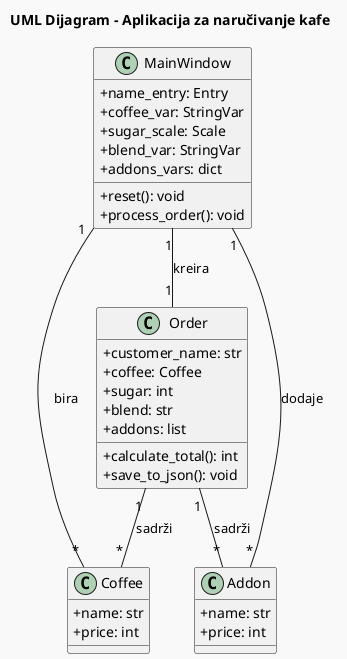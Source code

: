 @startuml coffe_order
skinparam backgroundColor #F9F9F9
skinparam classAttributeIconSize 0

title UML Dijagram - Aplikacija za naručivanje kafe

class MainWindow {
    +name_entry: Entry
    +coffee_var: StringVar
    +sugar_scale: Scale
    +blend_var: StringVar
    +addons_vars: dict
    +reset(): void
    +process_order(): void
}

class Coffee {
    +name: str
    +price: int
}

class Addon {
    +name: str
    +price: int
}

class Order {
    +customer_name: str
    +coffee: Coffee
    +sugar: int
    +blend: str
    +addons: list
    +calculate_total(): int
    +save_to_json(): void
}

MainWindow "1" -- "*" Coffee : bira
MainWindow "1" -- "*" Addon : dodaje
MainWindow "1" -- "1" Order : kreira
Order "1" -- "*" Coffee : sadrži
Order "1" -- "*" Addon : sadrži

@enduml
